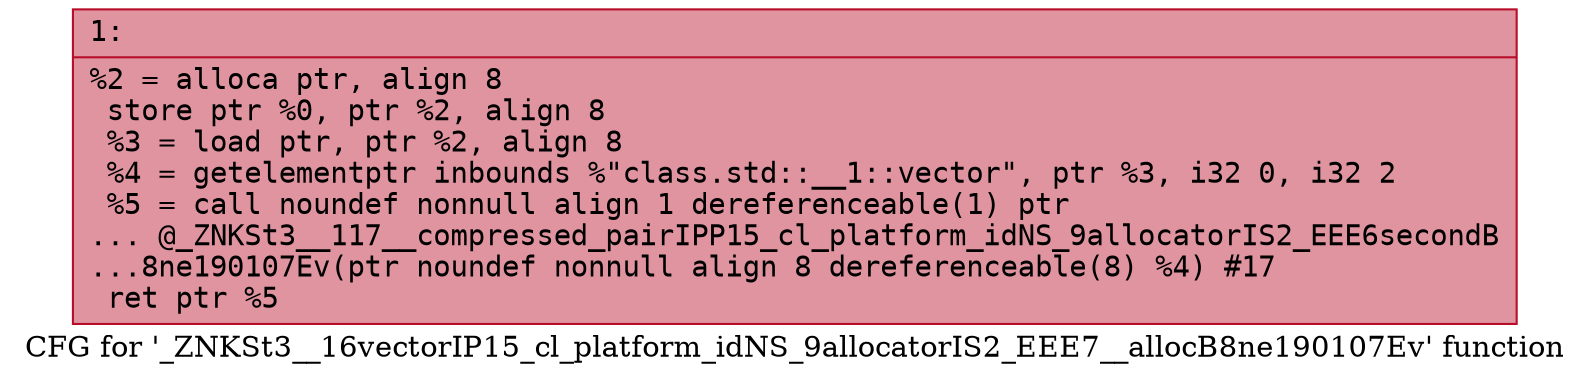 digraph "CFG for '_ZNKSt3__16vectorIP15_cl_platform_idNS_9allocatorIS2_EEE7__allocB8ne190107Ev' function" {
	label="CFG for '_ZNKSt3__16vectorIP15_cl_platform_idNS_9allocatorIS2_EEE7__allocB8ne190107Ev' function";

	Node0x600000634370 [shape=record,color="#b70d28ff", style=filled, fillcolor="#b70d2870" fontname="Courier",label="{1:\l|  %2 = alloca ptr, align 8\l  store ptr %0, ptr %2, align 8\l  %3 = load ptr, ptr %2, align 8\l  %4 = getelementptr inbounds %\"class.std::__1::vector\", ptr %3, i32 0, i32 2\l  %5 = call noundef nonnull align 1 dereferenceable(1) ptr\l... @_ZNKSt3__117__compressed_pairIPP15_cl_platform_idNS_9allocatorIS2_EEE6secondB\l...8ne190107Ev(ptr noundef nonnull align 8 dereferenceable(8) %4) #17\l  ret ptr %5\l}"];
}
